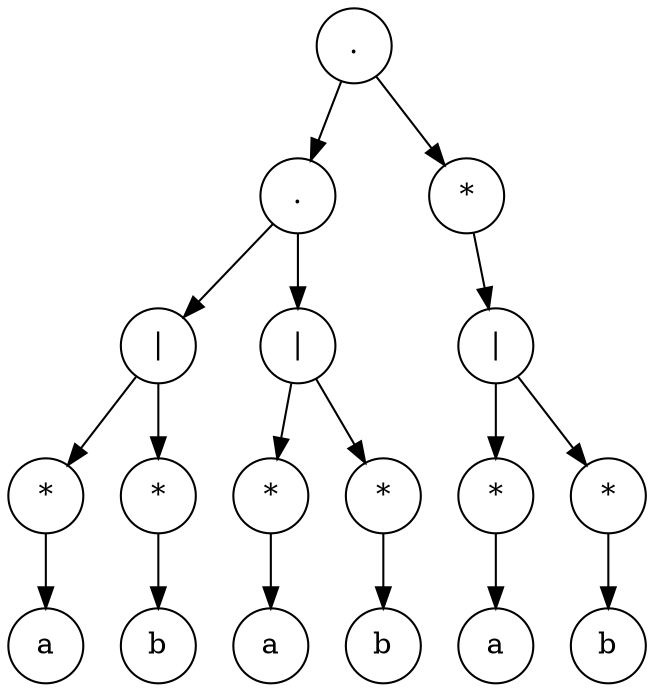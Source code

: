 digraph SyntaxTree {
    node [shape=circle];
    17 [label="."];
    17 -> 10;
    10 [label="."];
    10 -> 4;
    4 [label="|"];
    4 -> 1;
    1 [label="*"];
    1 -> 0;
    0 [label="a"];
    4 -> 3;
    3 [label="*"];
    3 -> 2;
    2 [label="b"];
    10 -> 9;
    9 [label="|"];
    9 -> 6;
    6 [label="*"];
    6 -> 5;
    5 [label="a"];
    9 -> 8;
    8 [label="*"];
    8 -> 7;
    7 [label="b"];
    17 -> 16;
    16 [label="*"];
    16 -> 15;
    15 [label="|"];
    15 -> 12;
    12 [label="*"];
    12 -> 11;
    11 [label="a"];
    15 -> 14;
    14 [label="*"];
    14 -> 13;
    13 [label="b"];
}
